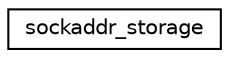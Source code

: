 digraph G
{
  edge [fontname="Helvetica",fontsize="10",labelfontname="Helvetica",labelfontsize="10"];
  node [fontname="Helvetica",fontsize="10",shape=record];
  rankdir="LR";
  Node1 [label="sockaddr_storage",height=0.2,width=0.4,color="black", fillcolor="white", style="filled",URL="$structsockaddr__storage.html"];
}

